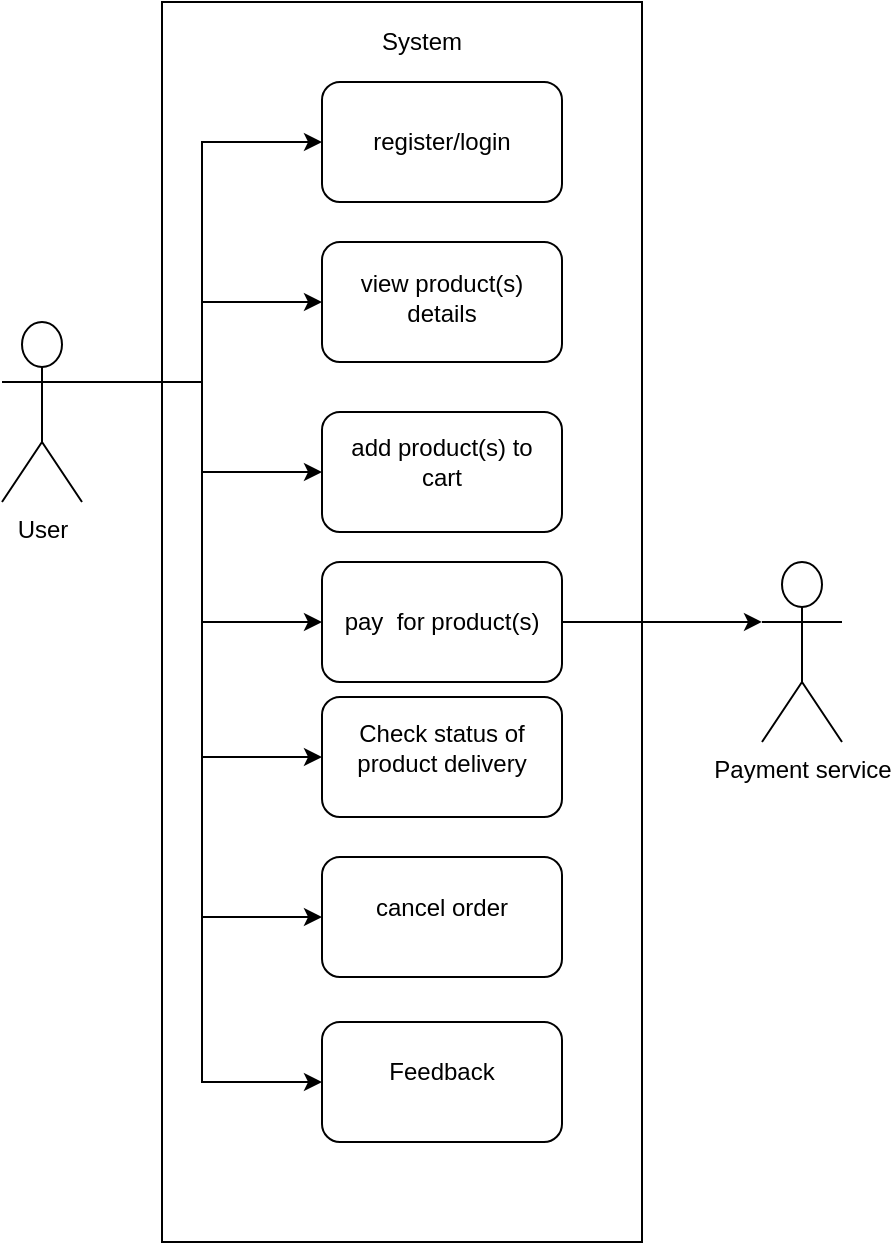 <mxfile version="10.9.8" type="github"><diagram id="vyYMURlmA4du_YMqddq6" name="Page-1"><mxGraphModel dx="782" dy="424" grid="1" gridSize="10" guides="1" tooltips="1" connect="1" arrows="1" fold="1" page="1" pageScale="1" pageWidth="850" pageHeight="1100" math="0" shadow="0"><root><mxCell id="0"/><mxCell id="1" parent="0"/><mxCell id="rx76BKU7CpPrEIFOv-aw-43" value="" style="rounded=0;whiteSpace=wrap;html=1;" parent="1" vertex="1"><mxGeometry x="150" width="240" height="620" as="geometry"/></mxCell><mxCell id="rx76BKU7CpPrEIFOv-aw-9" style="edgeStyle=orthogonalEdgeStyle;rounded=0;orthogonalLoop=1;jettySize=auto;html=1;exitX=1;exitY=0.333;exitDx=0;exitDy=0;exitPerimeter=0;entryX=0;entryY=0.5;entryDx=0;entryDy=0;" parent="1" source="rx76BKU7CpPrEIFOv-aw-1" target="rx76BKU7CpPrEIFOv-aw-2" edge="1"><mxGeometry relative="1" as="geometry"/></mxCell><mxCell id="rx76BKU7CpPrEIFOv-aw-10" style="edgeStyle=orthogonalEdgeStyle;rounded=0;orthogonalLoop=1;jettySize=auto;html=1;exitX=1;exitY=0.333;exitDx=0;exitDy=0;exitPerimeter=0;entryX=0;entryY=0.5;entryDx=0;entryDy=0;" parent="1" source="rx76BKU7CpPrEIFOv-aw-1" target="rx76BKU7CpPrEIFOv-aw-3" edge="1"><mxGeometry relative="1" as="geometry"/></mxCell><mxCell id="rx76BKU7CpPrEIFOv-aw-11" style="edgeStyle=orthogonalEdgeStyle;rounded=0;orthogonalLoop=1;jettySize=auto;html=1;exitX=1;exitY=0.333;exitDx=0;exitDy=0;exitPerimeter=0;entryX=0;entryY=0.5;entryDx=0;entryDy=0;" parent="1" source="rx76BKU7CpPrEIFOv-aw-1" target="rx76BKU7CpPrEIFOv-aw-4" edge="1"><mxGeometry relative="1" as="geometry"/></mxCell><mxCell id="rx76BKU7CpPrEIFOv-aw-12" style="edgeStyle=orthogonalEdgeStyle;rounded=0;orthogonalLoop=1;jettySize=auto;html=1;exitX=1;exitY=0.333;exitDx=0;exitDy=0;exitPerimeter=0;entryX=0;entryY=0.5;entryDx=0;entryDy=0;" parent="1" source="rx76BKU7CpPrEIFOv-aw-1" target="rx76BKU7CpPrEIFOv-aw-5" edge="1"><mxGeometry relative="1" as="geometry"/></mxCell><mxCell id="rx76BKU7CpPrEIFOv-aw-41" style="edgeStyle=orthogonalEdgeStyle;rounded=0;orthogonalLoop=1;jettySize=auto;html=1;exitX=1;exitY=0.333;exitDx=0;exitDy=0;exitPerimeter=0;entryX=0;entryY=0.5;entryDx=0;entryDy=0;" parent="1" source="rx76BKU7CpPrEIFOv-aw-1" target="rx76BKU7CpPrEIFOv-aw-37" edge="1"><mxGeometry relative="1" as="geometry"/></mxCell><mxCell id="rx76BKU7CpPrEIFOv-aw-42" style="edgeStyle=orthogonalEdgeStyle;rounded=0;orthogonalLoop=1;jettySize=auto;html=1;exitX=1;exitY=0.333;exitDx=0;exitDy=0;exitPerimeter=0;entryX=0;entryY=0.5;entryDx=0;entryDy=0;" parent="1" source="rx76BKU7CpPrEIFOv-aw-1" target="rx76BKU7CpPrEIFOv-aw-39" edge="1"><mxGeometry relative="1" as="geometry"/></mxCell><mxCell id="Yjam4TegrEQKl0XN-Iuk-4" style="edgeStyle=orthogonalEdgeStyle;rounded=0;orthogonalLoop=1;jettySize=auto;html=1;exitX=1;exitY=0.333;exitDx=0;exitDy=0;exitPerimeter=0;entryX=0;entryY=0.5;entryDx=0;entryDy=0;" edge="1" parent="1" source="rx76BKU7CpPrEIFOv-aw-1" target="Yjam4TegrEQKl0XN-Iuk-2"><mxGeometry relative="1" as="geometry"/></mxCell><object label="User" id="rx76BKU7CpPrEIFOv-aw-1"><mxCell style="shape=umlActor;verticalLabelPosition=bottom;labelBackgroundColor=#ffffff;verticalAlign=top;html=1;" parent="1" vertex="1"><mxGeometry x="70" y="160" width="40" height="90" as="geometry"/></mxCell></object><mxCell id="rx76BKU7CpPrEIFOv-aw-2" value="" style="rounded=1;whiteSpace=wrap;html=1;" parent="1" vertex="1"><mxGeometry x="230" y="40" width="120" height="60" as="geometry"/></mxCell><mxCell id="rx76BKU7CpPrEIFOv-aw-3" value="" style="rounded=1;whiteSpace=wrap;html=1;" parent="1" vertex="1"><mxGeometry x="230" y="120" width="120" height="60" as="geometry"/></mxCell><mxCell id="rx76BKU7CpPrEIFOv-aw-4" value="" style="rounded=1;whiteSpace=wrap;html=1;" parent="1" vertex="1"><mxGeometry x="230" y="205" width="120" height="60" as="geometry"/></mxCell><mxCell id="rx76BKU7CpPrEIFOv-aw-36" style="edgeStyle=orthogonalEdgeStyle;rounded=0;orthogonalLoop=1;jettySize=auto;html=1;exitX=1;exitY=0.5;exitDx=0;exitDy=0;entryX=0;entryY=0.333;entryDx=0;entryDy=0;entryPerimeter=0;" parent="1" source="rx76BKU7CpPrEIFOv-aw-5" target="rx76BKU7CpPrEIFOv-aw-35" edge="1"><mxGeometry relative="1" as="geometry"/></mxCell><mxCell id="rx76BKU7CpPrEIFOv-aw-5" value="" style="rounded=1;whiteSpace=wrap;html=1;" parent="1" vertex="1"><mxGeometry x="230" y="280" width="120" height="60" as="geometry"/></mxCell><mxCell id="rx76BKU7CpPrEIFOv-aw-17" value="register/login" style="text;html=1;strokeColor=none;fillColor=none;align=center;verticalAlign=middle;whiteSpace=wrap;rounded=0;" parent="1" vertex="1"><mxGeometry x="240" y="50" width="100" height="40" as="geometry"/></mxCell><mxCell id="rx76BKU7CpPrEIFOv-aw-18" value="add product(s) to cart" style="text;html=1;strokeColor=none;fillColor=none;align=center;verticalAlign=middle;whiteSpace=wrap;rounded=0;" parent="1" vertex="1"><mxGeometry x="240" y="210" width="100" height="40" as="geometry"/></mxCell><mxCell id="rx76BKU7CpPrEIFOv-aw-19" value="view product(s) details" style="text;html=1;strokeColor=none;fillColor=none;align=center;verticalAlign=middle;whiteSpace=wrap;rounded=0;" parent="1" vertex="1"><mxGeometry x="240" y="127.5" width="100" height="40" as="geometry"/></mxCell><mxCell id="rx76BKU7CpPrEIFOv-aw-20" value="pay&amp;nbsp; for product(s)" style="text;html=1;strokeColor=none;fillColor=none;align=center;verticalAlign=middle;whiteSpace=wrap;rounded=0;" parent="1" vertex="1"><mxGeometry x="240" y="290" width="100" height="40" as="geometry"/></mxCell><object label="Payment service" id="rx76BKU7CpPrEIFOv-aw-35"><mxCell style="shape=umlActor;verticalLabelPosition=bottom;labelBackgroundColor=#ffffff;verticalAlign=top;html=1;" parent="1" vertex="1"><mxGeometry x="450" y="280" width="40" height="90" as="geometry"/></mxCell></object><mxCell id="rx76BKU7CpPrEIFOv-aw-37" value="" style="rounded=1;whiteSpace=wrap;html=1;" parent="1" vertex="1"><mxGeometry x="230" y="347.5" width="120" height="60" as="geometry"/></mxCell><mxCell id="rx76BKU7CpPrEIFOv-aw-38" value="Check status of product delivery" style="text;html=1;strokeColor=none;fillColor=none;align=center;verticalAlign=middle;whiteSpace=wrap;rounded=0;" parent="1" vertex="1"><mxGeometry x="240" y="352.5" width="100" height="40" as="geometry"/></mxCell><mxCell id="rx76BKU7CpPrEIFOv-aw-39" value="" style="rounded=1;whiteSpace=wrap;html=1;" parent="1" vertex="1"><mxGeometry x="230" y="427.5" width="120" height="60" as="geometry"/></mxCell><mxCell id="rx76BKU7CpPrEIFOv-aw-40" value="cancel order" style="text;html=1;strokeColor=none;fillColor=none;align=center;verticalAlign=middle;whiteSpace=wrap;rounded=0;" parent="1" vertex="1"><mxGeometry x="240" y="432.5" width="100" height="40" as="geometry"/></mxCell><mxCell id="rx76BKU7CpPrEIFOv-aw-44" value="System" style="text;html=1;strokeColor=none;fillColor=none;align=center;verticalAlign=middle;whiteSpace=wrap;rounded=0;" parent="1" vertex="1"><mxGeometry x="260" y="10" width="40" height="20" as="geometry"/></mxCell><mxCell id="Yjam4TegrEQKl0XN-Iuk-2" value="" style="rounded=1;whiteSpace=wrap;html=1;" vertex="1" parent="1"><mxGeometry x="230" y="510" width="120" height="60" as="geometry"/></mxCell><mxCell id="Yjam4TegrEQKl0XN-Iuk-3" value="Feedback" style="text;html=1;strokeColor=none;fillColor=none;align=center;verticalAlign=middle;whiteSpace=wrap;rounded=0;" vertex="1" parent="1"><mxGeometry x="240" y="515" width="100" height="40" as="geometry"/></mxCell></root></mxGraphModel></diagram></mxfile>